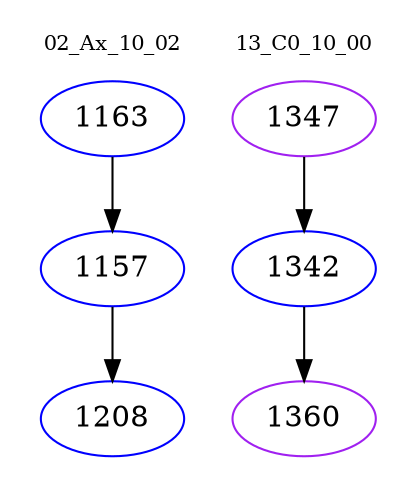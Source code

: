 digraph{
subgraph cluster_0 {
color = white
label = "02_Ax_10_02";
fontsize=10;
T0_1163 [label="1163", color="blue"]
T0_1163 -> T0_1157 [color="black"]
T0_1157 [label="1157", color="blue"]
T0_1157 -> T0_1208 [color="black"]
T0_1208 [label="1208", color="blue"]
}
subgraph cluster_1 {
color = white
label = "13_C0_10_00";
fontsize=10;
T1_1347 [label="1347", color="purple"]
T1_1347 -> T1_1342 [color="black"]
T1_1342 [label="1342", color="blue"]
T1_1342 -> T1_1360 [color="black"]
T1_1360 [label="1360", color="purple"]
}
}

